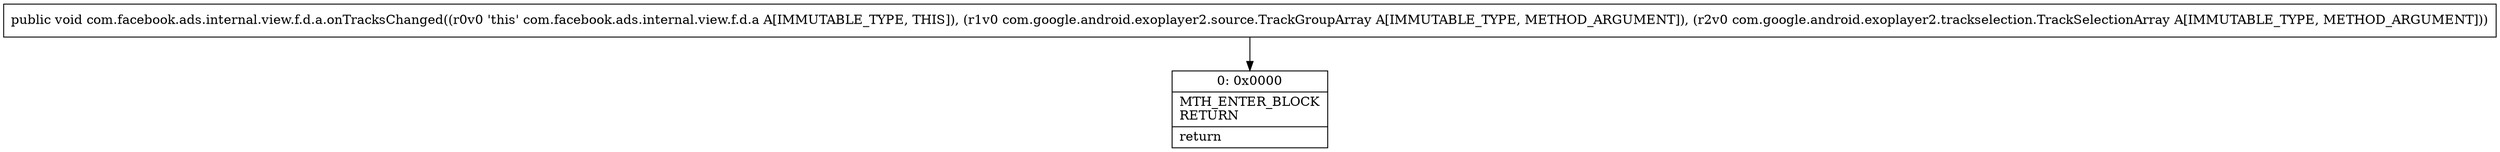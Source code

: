 digraph "CFG forcom.facebook.ads.internal.view.f.d.a.onTracksChanged(Lcom\/google\/android\/exoplayer2\/source\/TrackGroupArray;Lcom\/google\/android\/exoplayer2\/trackselection\/TrackSelectionArray;)V" {
Node_0 [shape=record,label="{0\:\ 0x0000|MTH_ENTER_BLOCK\lRETURN\l|return\l}"];
MethodNode[shape=record,label="{public void com.facebook.ads.internal.view.f.d.a.onTracksChanged((r0v0 'this' com.facebook.ads.internal.view.f.d.a A[IMMUTABLE_TYPE, THIS]), (r1v0 com.google.android.exoplayer2.source.TrackGroupArray A[IMMUTABLE_TYPE, METHOD_ARGUMENT]), (r2v0 com.google.android.exoplayer2.trackselection.TrackSelectionArray A[IMMUTABLE_TYPE, METHOD_ARGUMENT])) }"];
MethodNode -> Node_0;
}

